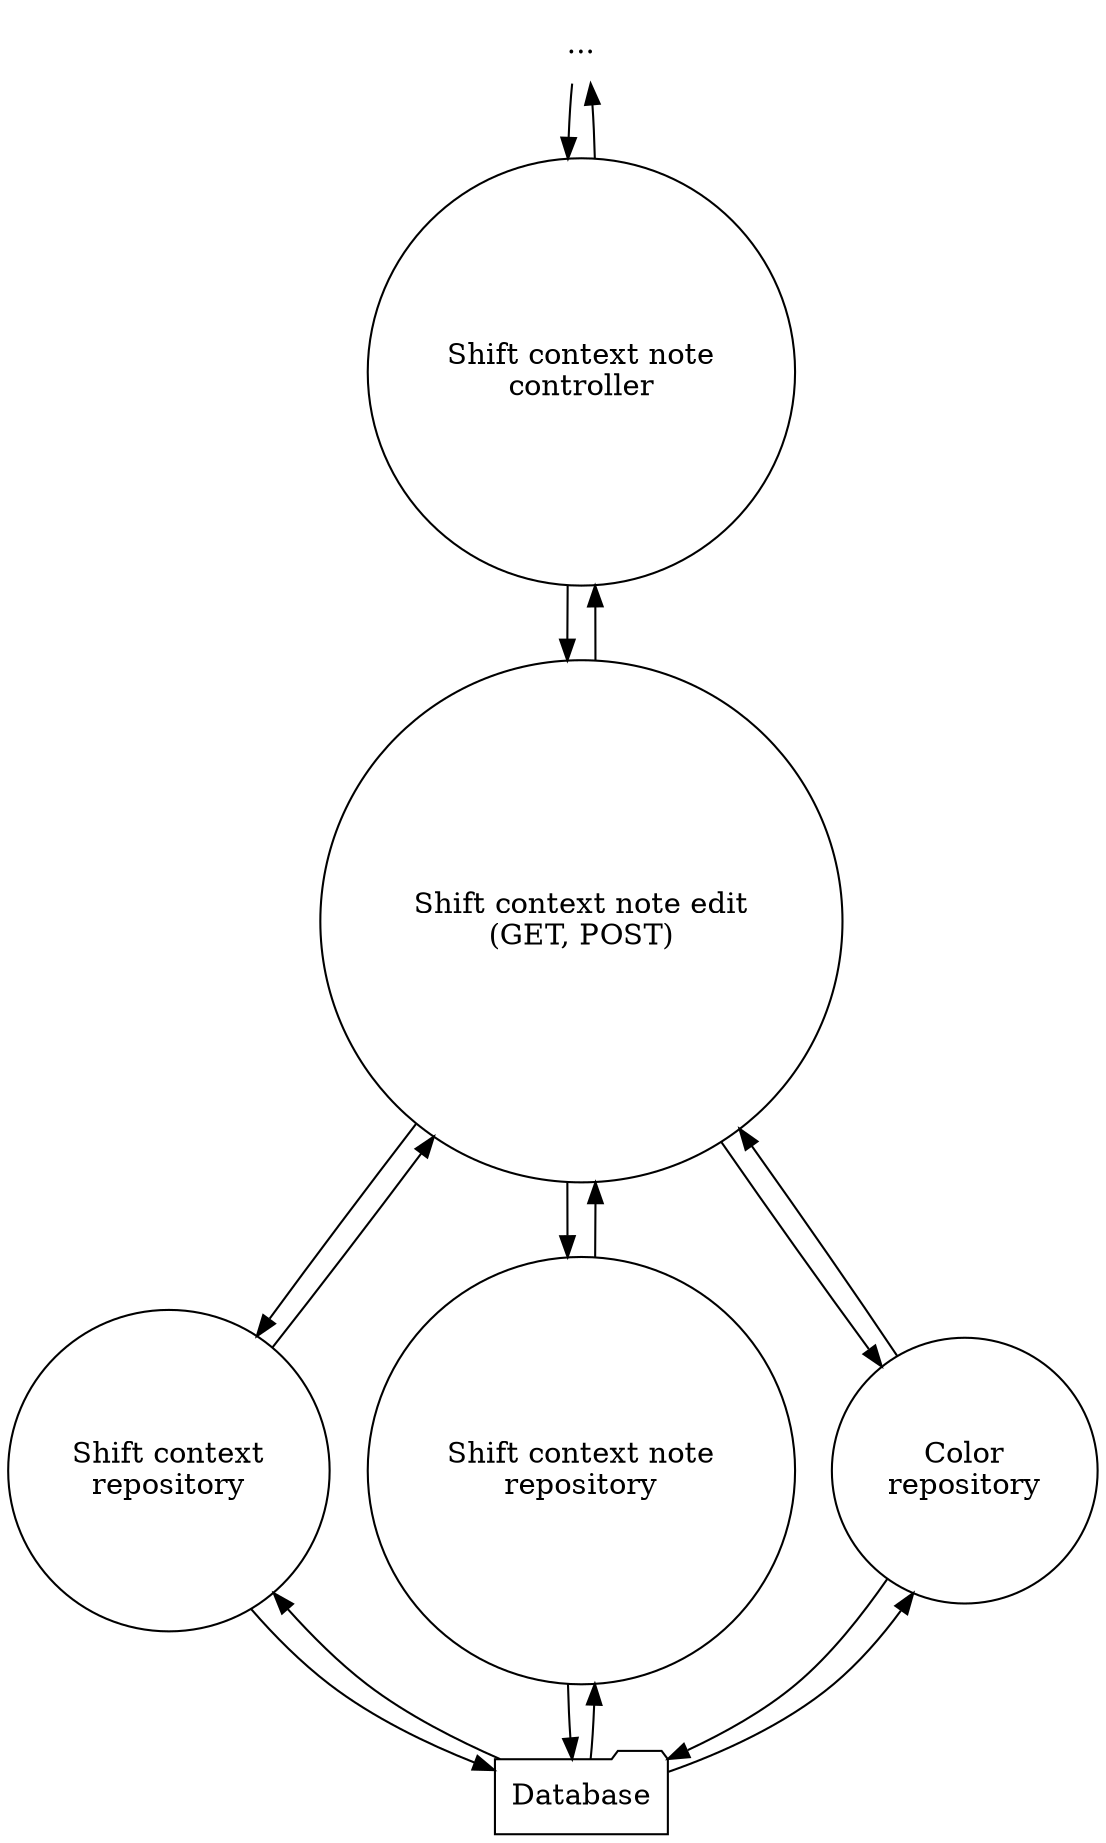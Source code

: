digraph data_flow_diagram {
    node [ shape = circle ]
    
    "..." [ shape = none ]
    
    "..." -> "Shift context note\ncontroller" -> "..."

    "Shift context note\ncontroller" -> {
        "Shift context note edit\n(GET, POST)"
    } -> "Shift context note\ncontroller"
    
    subgraph repositories {
        rank = same
        
        "Shift context\nrepository"
        "Shift context note\nrepository"
        "Color\nrepository"
    }
    
    "Shift context note edit\n(GET, POST)" -> {
        "Shift context\nrepository"
        "Shift context note\nrepository"
        "Color\nrepository"
    } -> "Shift context note edit\n(GET, POST)"
    
    Database [ shape = folder ]
    
    Database -> {
        "Shift context\nrepository"
        "Shift context note\nrepository"
        "Color\nrepository"
    } -> Database
}
